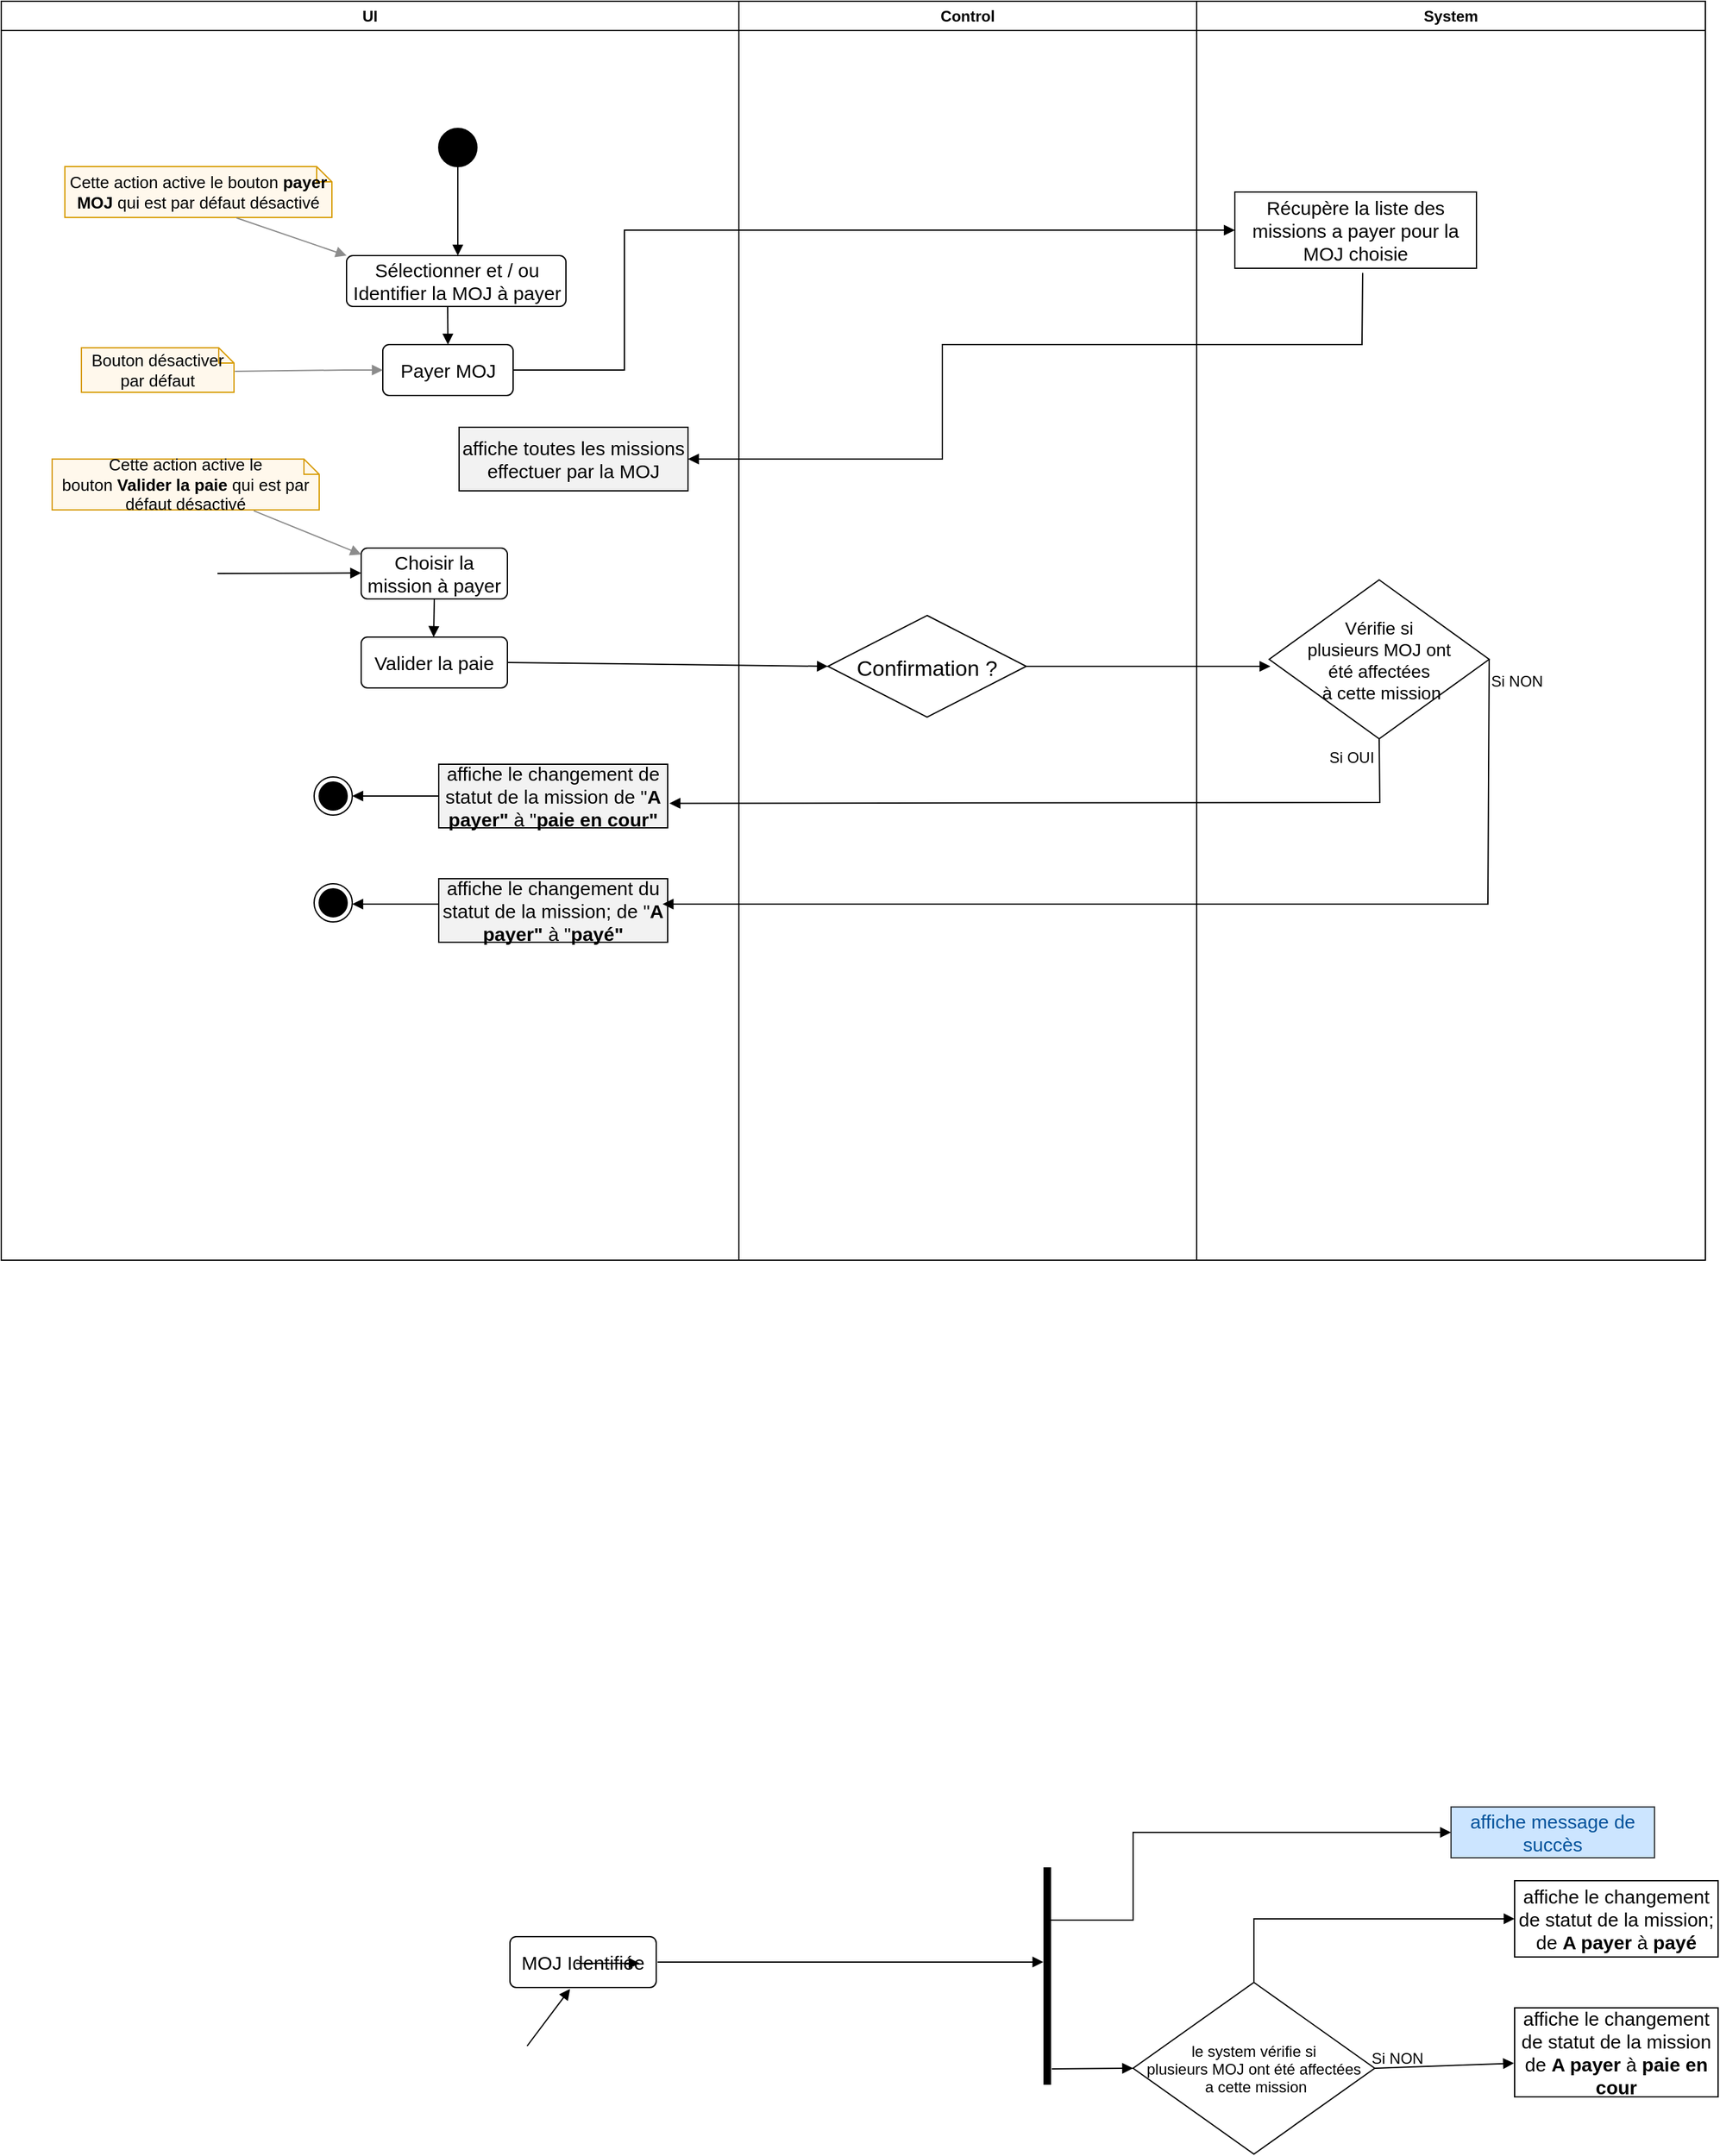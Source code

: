 <mxfile version="24.7.6">
  <diagram name="Page-1" id="VPbHjQ1BROzPNbz4NQ8p">
    <mxGraphModel dx="4136" dy="1355" grid="1" gridSize="10" guides="1" tooltips="1" connect="1" arrows="1" fold="1" page="1" pageScale="1" pageWidth="827" pageHeight="1169" math="0" shadow="0">
      <root>
        <mxCell id="0" />
        <mxCell id="1" parent="0" />
        <mxCell id="opNE-5nycYlDy_cOUBMx-29" value="UI" style="swimlane;whiteSpace=wrap;html=1;strokeColor=default;" vertex="1" parent="1">
          <mxGeometry x="-890" y="50" width="580" height="990" as="geometry" />
        </mxCell>
        <mxCell id="opNE-5nycYlDy_cOUBMx-30" value="" style="ellipse;fillColor=strokeColor;html=1;" vertex="1" parent="opNE-5nycYlDy_cOUBMx-29">
          <mxGeometry x="344" y="100" width="30" height="30" as="geometry" />
        </mxCell>
        <mxCell id="opNE-5nycYlDy_cOUBMx-31" value="" style="html=1;verticalAlign=bottom;labelBackgroundColor=none;endArrow=block;endFill=1;rounded=0;exitX=0.5;exitY=1;exitDx=0;exitDy=0;" edge="1" parent="opNE-5nycYlDy_cOUBMx-29" source="opNE-5nycYlDy_cOUBMx-30">
          <mxGeometry width="160" relative="1" as="geometry">
            <mxPoint x="344" y="270" as="sourcePoint" />
            <mxPoint x="359" y="200" as="targetPoint" />
          </mxGeometry>
        </mxCell>
        <mxCell id="opNE-5nycYlDy_cOUBMx-32" value="&lt;font style=&quot;font-size: 15px;&quot;&gt;Payer MOJ&lt;/font&gt;" style="html=1;align=center;verticalAlign=middle;rounded=1;absoluteArcSize=1;arcSize=10;dashed=0;whiteSpace=wrap;" vertex="1" parent="opNE-5nycYlDy_cOUBMx-29">
          <mxGeometry x="300" y="270" width="102.5" height="40" as="geometry" />
        </mxCell>
        <mxCell id="opNE-5nycYlDy_cOUBMx-33" value="&lt;font style=&quot;font-size: 15px;&quot;&gt;Sélectionner et / ou Identifier la MOJ à payer&lt;/font&gt;" style="html=1;align=center;verticalAlign=middle;rounded=1;absoluteArcSize=1;arcSize=10;dashed=0;whiteSpace=wrap;" vertex="1" parent="opNE-5nycYlDy_cOUBMx-29">
          <mxGeometry x="271.5" y="200" width="172.5" height="40" as="geometry" />
        </mxCell>
        <mxCell id="opNE-5nycYlDy_cOUBMx-36" value="&lt;font style=&quot;font-size: 15px;&quot;&gt;Choisir la mission à payer&lt;/font&gt;" style="html=1;align=center;verticalAlign=middle;rounded=1;absoluteArcSize=1;arcSize=10;dashed=0;whiteSpace=wrap;" vertex="1" parent="opNE-5nycYlDy_cOUBMx-29">
          <mxGeometry x="283" y="430" width="115" height="40" as="geometry" />
        </mxCell>
        <mxCell id="opNE-5nycYlDy_cOUBMx-66" value="&lt;font style=&quot;font-size: 13px;&quot;&gt;Bouton désactiver par défaut&lt;/font&gt;" style="shape=note2;boundedLbl=1;whiteSpace=wrap;html=1;size=12;verticalAlign=middle;align=center;fillColor=#FFF2D9;strokeColor=#d79b00;fillOpacity=50;" vertex="1" parent="opNE-5nycYlDy_cOUBMx-29">
          <mxGeometry x="63" y="272.5" width="120" height="35" as="geometry" />
        </mxCell>
        <mxCell id="opNE-5nycYlDy_cOUBMx-67" value="&lt;font style=&quot;font-size: 13px;&quot;&gt;Cette action active le bouton&amp;nbsp;&lt;b style=&quot;&quot;&gt;payer MOJ &lt;/b&gt;qui est par défaut désactivé&lt;/font&gt;" style="shape=note2;boundedLbl=1;whiteSpace=wrap;html=1;size=12;verticalAlign=middle;align=center;fillColor=#FFF2D9;strokeColor=#D79B00;fillOpacity=50;" vertex="1" parent="opNE-5nycYlDy_cOUBMx-29">
          <mxGeometry x="50" y="130" width="210" height="40" as="geometry" />
        </mxCell>
        <mxCell id="opNE-5nycYlDy_cOUBMx-68" value="&lt;span style=&quot;font-size: 15px;&quot;&gt;affiche toutes les missions effectuer par la MOJ&lt;/span&gt;" style="html=1;align=center;verticalAlign=middle;dashed=0;whiteSpace=wrap;fillColor=#F2F2F2;" vertex="1" parent="opNE-5nycYlDy_cOUBMx-29">
          <mxGeometry x="360" y="335" width="180" height="50" as="geometry" />
        </mxCell>
        <mxCell id="opNE-5nycYlDy_cOUBMx-62" value="" style="html=1;verticalAlign=bottom;labelBackgroundColor=none;endArrow=block;endFill=1;rounded=0;entryX=0.5;entryY=0;entryDx=0;entryDy=0;" edge="1" parent="opNE-5nycYlDy_cOUBMx-29" target="opNE-5nycYlDy_cOUBMx-32">
          <mxGeometry width="160" relative="1" as="geometry">
            <mxPoint x="351" y="240" as="sourcePoint" />
            <mxPoint x="187" y="290" as="targetPoint" />
          </mxGeometry>
        </mxCell>
        <mxCell id="opNE-5nycYlDy_cOUBMx-69" value="" style="html=1;verticalAlign=bottom;labelBackgroundColor=none;endArrow=block;endFill=1;rounded=0;exitX=0.643;exitY=1.009;exitDx=0;exitDy=0;exitPerimeter=0;entryX=0;entryY=0;entryDx=0;entryDy=0;fontColor=#990000;strokeColor=#8C8C8C;" edge="1" parent="opNE-5nycYlDy_cOUBMx-29" source="opNE-5nycYlDy_cOUBMx-67" target="opNE-5nycYlDy_cOUBMx-33">
          <mxGeometry width="160" relative="1" as="geometry">
            <mxPoint x="218.5" y="150" as="sourcePoint" />
            <mxPoint x="297.5" y="150" as="targetPoint" />
          </mxGeometry>
        </mxCell>
        <mxCell id="opNE-5nycYlDy_cOUBMx-71" value="" style="html=1;verticalAlign=bottom;labelBackgroundColor=none;endArrow=block;endFill=1;rounded=0;entryX=0;entryY=0.25;entryDx=0;entryDy=0;" edge="1" parent="opNE-5nycYlDy_cOUBMx-29">
          <mxGeometry width="160" relative="1" as="geometry">
            <mxPoint x="170" y="450" as="sourcePoint" />
            <mxPoint x="283" y="449.66" as="targetPoint" />
          </mxGeometry>
        </mxCell>
        <mxCell id="opNE-5nycYlDy_cOUBMx-76" value="&lt;font style=&quot;font-size: 13px;&quot;&gt;Cette action active le bouton&amp;nbsp;&lt;b&gt;Valider la paie&amp;nbsp;&lt;/b&gt;qui est par défaut désactivé&lt;/font&gt;" style="shape=note2;boundedLbl=1;whiteSpace=wrap;html=1;size=12;verticalAlign=middle;align=center;fillColor=#FFF2D9;strokeColor=#D79B00;fillOpacity=50;" vertex="1" parent="opNE-5nycYlDy_cOUBMx-29">
          <mxGeometry x="40" y="360" width="210" height="40" as="geometry" />
        </mxCell>
        <mxCell id="opNE-5nycYlDy_cOUBMx-77" value="" style="html=1;verticalAlign=bottom;labelBackgroundColor=none;endArrow=block;endFill=1;rounded=0;exitX=0.755;exitY=1.018;exitDx=0;exitDy=0;exitPerimeter=0;entryX=0;entryY=0;entryDx=0;entryDy=0;fontColor=#990000;strokeColor=#8C8C8C;" edge="1" parent="opNE-5nycYlDy_cOUBMx-29" source="opNE-5nycYlDy_cOUBMx-76">
          <mxGeometry width="160" relative="1" as="geometry">
            <mxPoint x="266" y="335" as="sourcePoint" />
            <mxPoint x="283" y="435" as="targetPoint" />
          </mxGeometry>
        </mxCell>
        <mxCell id="opNE-5nycYlDy_cOUBMx-78" value="" style="html=1;verticalAlign=bottom;labelBackgroundColor=none;endArrow=block;endFill=1;rounded=0;exitX=1.006;exitY=0.528;exitDx=0;exitDy=0;exitPerimeter=0;entryX=0;entryY=0.25;entryDx=0;entryDy=0;fontColor=#990000;strokeColor=#8C8C8C;" edge="1" parent="opNE-5nycYlDy_cOUBMx-29" source="opNE-5nycYlDy_cOUBMx-66">
          <mxGeometry width="160" relative="1" as="geometry">
            <mxPoint x="240" y="290" as="sourcePoint" />
            <mxPoint x="300.0" y="290.0" as="targetPoint" />
            <Array as="points">
              <mxPoint x="270" y="290" />
            </Array>
          </mxGeometry>
        </mxCell>
        <mxCell id="opNE-5nycYlDy_cOUBMx-81" value="&lt;font style=&quot;font-size: 15px;&quot;&gt;Valider la paie&lt;/font&gt;" style="html=1;align=center;verticalAlign=middle;rounded=1;absoluteArcSize=1;arcSize=10;dashed=0;whiteSpace=wrap;" vertex="1" parent="opNE-5nycYlDy_cOUBMx-29">
          <mxGeometry x="283" y="500" width="115" height="40" as="geometry" />
        </mxCell>
        <mxCell id="opNE-5nycYlDy_cOUBMx-82" value="" style="html=1;verticalAlign=bottom;labelBackgroundColor=none;endArrow=block;endFill=1;rounded=0;exitX=0.5;exitY=1;exitDx=0;exitDy=0;" edge="1" parent="opNE-5nycYlDy_cOUBMx-29" source="opNE-5nycYlDy_cOUBMx-36">
          <mxGeometry width="160" relative="1" as="geometry">
            <mxPoint x="211.5" y="550" as="sourcePoint" />
            <mxPoint x="340" y="500" as="targetPoint" />
          </mxGeometry>
        </mxCell>
        <mxCell id="opNE-5nycYlDy_cOUBMx-89" value="&lt;span style=&quot;font-size: 15px;&quot;&gt;affiche le changement de statut de la mission de &quot;&lt;/span&gt;&lt;b style=&quot;font-size: 15px;&quot;&gt;A payer&quot;&lt;/b&gt;&lt;span style=&quot;font-size: 15px;&quot;&gt;&amp;nbsp;à &quot;&lt;/span&gt;&lt;b style=&quot;font-size: 15px;&quot;&gt;paie en cour&quot;&lt;/b&gt;" style="html=1;align=center;verticalAlign=middle;dashed=0;whiteSpace=wrap;fillColor=#F2F2F2;" vertex="1" parent="opNE-5nycYlDy_cOUBMx-29">
          <mxGeometry x="344" y="600" width="180" height="50" as="geometry" />
        </mxCell>
        <mxCell id="opNE-5nycYlDy_cOUBMx-91" value="&lt;span style=&quot;font-size: 15px;&quot;&gt;affiche le changement du statut de la mission; de &quot;&lt;/span&gt;&lt;b style=&quot;font-size: 15px;&quot;&gt;A payer&quot;&lt;/b&gt;&lt;span style=&quot;font-size: 15px;&quot;&gt;&amp;nbsp;à &quot;&lt;/span&gt;&lt;b style=&quot;font-size: 15px;&quot;&gt;payé&quot;&lt;/b&gt;" style="html=1;align=center;verticalAlign=middle;dashed=0;whiteSpace=wrap;fillColor=#F2F2F2;" vertex="1" parent="opNE-5nycYlDy_cOUBMx-29">
          <mxGeometry x="344" y="690" width="180" height="50" as="geometry" />
        </mxCell>
        <mxCell id="opNE-5nycYlDy_cOUBMx-93" value="" style="ellipse;html=1;shape=endState;fillColor=strokeColor;" vertex="1" parent="opNE-5nycYlDy_cOUBMx-29">
          <mxGeometry x="246" y="610" width="30" height="30" as="geometry" />
        </mxCell>
        <mxCell id="opNE-5nycYlDy_cOUBMx-94" value="" style="ellipse;html=1;shape=endState;fillColor=strokeColor;" vertex="1" parent="opNE-5nycYlDy_cOUBMx-29">
          <mxGeometry x="246" y="694" width="30" height="30" as="geometry" />
        </mxCell>
        <mxCell id="opNE-5nycYlDy_cOUBMx-95" value="" style="html=1;verticalAlign=bottom;labelBackgroundColor=none;endArrow=block;endFill=1;rounded=0;entryX=1;entryY=0.5;entryDx=0;entryDy=0;" edge="1" parent="opNE-5nycYlDy_cOUBMx-29">
          <mxGeometry width="160" relative="1" as="geometry">
            <mxPoint x="344" y="625" as="sourcePoint" />
            <mxPoint x="276" y="625" as="targetPoint" />
          </mxGeometry>
        </mxCell>
        <mxCell id="opNE-5nycYlDy_cOUBMx-96" value="" style="html=1;verticalAlign=bottom;labelBackgroundColor=none;endArrow=block;endFill=1;rounded=0;entryX=1;entryY=0.5;entryDx=0;entryDy=0;" edge="1" parent="opNE-5nycYlDy_cOUBMx-29">
          <mxGeometry width="160" relative="1" as="geometry">
            <mxPoint x="344" y="710" as="sourcePoint" />
            <mxPoint x="276" y="710" as="targetPoint" />
          </mxGeometry>
        </mxCell>
        <mxCell id="opNE-5nycYlDy_cOUBMx-41" value="Control" style="swimlane;whiteSpace=wrap;html=1;" vertex="1" parent="1">
          <mxGeometry x="-310" y="50" width="360" height="990" as="geometry" />
        </mxCell>
        <mxCell id="opNE-5nycYlDy_cOUBMx-85" value="Confirmation ?" style="rhombus;fontSize=17;" vertex="1" parent="opNE-5nycYlDy_cOUBMx-41">
          <mxGeometry x="70" y="483" width="156" height="80" as="geometry" />
        </mxCell>
        <mxCell id="opNE-5nycYlDy_cOUBMx-44" value="System" style="swimlane;whiteSpace=wrap;html=1;" vertex="1" parent="1">
          <mxGeometry x="50" y="50" width="400" height="990" as="geometry" />
        </mxCell>
        <mxCell id="opNE-5nycYlDy_cOUBMx-45" value="&lt;span style=&quot;font-size: 15px;&quot;&gt;Récupère&amp;nbsp;&lt;/span&gt;&lt;span style=&quot;font-size: 15px;&quot;&gt;la liste des missions a payer pour la MOJ choisie&lt;/span&gt;" style="html=1;align=center;verticalAlign=middle;dashed=0;whiteSpace=wrap;fillColor=#FFFFFF;" vertex="1" parent="opNE-5nycYlDy_cOUBMx-44">
          <mxGeometry x="30" y="150" width="190" height="60" as="geometry" />
        </mxCell>
        <mxCell id="opNE-5nycYlDy_cOUBMx-70" value="" style="html=1;verticalAlign=bottom;labelBackgroundColor=none;endArrow=block;endFill=1;rounded=0;exitX=0.529;exitY=1.06;exitDx=0;exitDy=0;exitPerimeter=0;" edge="1" parent="opNE-5nycYlDy_cOUBMx-44" source="opNE-5nycYlDy_cOUBMx-45">
          <mxGeometry width="160" relative="1" as="geometry">
            <mxPoint x="40" y="279.66" as="sourcePoint" />
            <mxPoint x="-400" y="360" as="targetPoint" />
            <Array as="points">
              <mxPoint x="130" y="270" />
              <mxPoint x="-200" y="270" />
              <mxPoint x="-200" y="360" />
            </Array>
          </mxGeometry>
        </mxCell>
        <mxCell id="opNE-5nycYlDy_cOUBMx-83" value="Vérifie si&#xa;plusieurs MOJ ont&#xa;été affectées&#xa; à cette mission" style="rhombus;fontSize=14;" vertex="1" parent="opNE-5nycYlDy_cOUBMx-44">
          <mxGeometry x="57" y="455" width="173" height="125" as="geometry" />
        </mxCell>
        <mxCell id="opNE-5nycYlDy_cOUBMx-87" value="" style="html=1;verticalAlign=bottom;labelBackgroundColor=none;endArrow=block;endFill=1;rounded=0;entryX=0;entryY=0.5;entryDx=0;entryDy=0;" edge="1" parent="opNE-5nycYlDy_cOUBMx-44">
          <mxGeometry width="160" relative="1" as="geometry">
            <mxPoint x="-134" y="523" as="sourcePoint" />
            <mxPoint x="58" y="523" as="targetPoint" />
          </mxGeometry>
        </mxCell>
        <mxCell id="opNE-5nycYlDy_cOUBMx-43" value="Si OUI" style="text;html=1;align=center;verticalAlign=middle;whiteSpace=wrap;rounded=0;" vertex="1" parent="opNE-5nycYlDy_cOUBMx-44">
          <mxGeometry x="92" y="580" width="60" height="30" as="geometry" />
        </mxCell>
        <mxCell id="opNE-5nycYlDy_cOUBMx-92" value="Si NON" style="text;html=1;align=center;verticalAlign=middle;whiteSpace=wrap;rounded=0;" vertex="1" parent="opNE-5nycYlDy_cOUBMx-44">
          <mxGeometry x="222" y="520" width="60" height="30" as="geometry" />
        </mxCell>
        <mxCell id="opNE-5nycYlDy_cOUBMx-63" value="" style="html=1;verticalAlign=bottom;labelBackgroundColor=none;endArrow=block;endFill=1;rounded=0;entryX=0;entryY=0.5;entryDx=0;entryDy=0;exitX=1;exitY=0.5;exitDx=0;exitDy=0;" edge="1" parent="1" source="opNE-5nycYlDy_cOUBMx-32">
          <mxGeometry width="160" relative="1" as="geometry">
            <mxPoint x="-540" y="340" as="sourcePoint" />
            <mxPoint x="80" y="230" as="targetPoint" />
            <Array as="points">
              <mxPoint x="-400" y="340" />
              <mxPoint x="-400" y="230" />
            </Array>
          </mxGeometry>
        </mxCell>
        <mxCell id="opNE-5nycYlDy_cOUBMx-86" value="" style="html=1;verticalAlign=bottom;labelBackgroundColor=none;endArrow=block;endFill=1;rounded=0;entryX=0;entryY=0.5;entryDx=0;entryDy=0;exitX=1;exitY=0.5;exitDx=0;exitDy=0;" edge="1" parent="1" source="opNE-5nycYlDy_cOUBMx-81" target="opNE-5nycYlDy_cOUBMx-85">
          <mxGeometry width="160" relative="1" as="geometry">
            <mxPoint x="-591" y="571.66" as="sourcePoint" />
            <mxPoint x="-531" y="571.66" as="targetPoint" />
          </mxGeometry>
        </mxCell>
        <mxCell id="opNE-5nycYlDy_cOUBMx-37" value="&lt;font style=&quot;font-size: 15px;&quot;&gt;MOJ Identifiée&lt;/font&gt;" style="html=1;align=center;verticalAlign=middle;rounded=1;absoluteArcSize=1;arcSize=10;dashed=0;whiteSpace=wrap;" vertex="1" parent="1">
          <mxGeometry x="-490" y="1571.99" width="115" height="40" as="geometry" />
        </mxCell>
        <mxCell id="opNE-5nycYlDy_cOUBMx-39" value="" style="html=1;verticalAlign=bottom;labelBackgroundColor=none;endArrow=block;endFill=1;rounded=0;exitX=0;exitY=0;exitDx=53.5;exitDy=0;exitPerimeter=0;entryX=0.411;entryY=1.028;entryDx=0;entryDy=0;entryPerimeter=0;" edge="1" parent="1" target="opNE-5nycYlDy_cOUBMx-37">
          <mxGeometry width="160" relative="1" as="geometry">
            <mxPoint x="-476.5" y="1657.99" as="sourcePoint" />
            <mxPoint x="-380" y="1687.99" as="targetPoint" />
          </mxGeometry>
        </mxCell>
        <mxCell id="opNE-5nycYlDy_cOUBMx-40" value="" style="html=1;verticalAlign=bottom;labelBackgroundColor=none;endArrow=block;endFill=1;rounded=0;entryX=-0.109;entryY=0.435;entryDx=0;entryDy=0;entryPerimeter=0;" edge="1" parent="1" target="opNE-5nycYlDy_cOUBMx-51">
          <mxGeometry width="160" relative="1" as="geometry">
            <mxPoint x="-374" y="1591.99" as="sourcePoint" />
            <mxPoint x="-170" y="1595.49" as="targetPoint" />
            <Array as="points">
              <mxPoint x="-240" y="1591.99" />
            </Array>
          </mxGeometry>
        </mxCell>
        <mxCell id="opNE-5nycYlDy_cOUBMx-42" value="le system vérifie si&#xa;plusieurs MOJ ont été affectées&#xa; a cette mission" style="rhombus;" vertex="1" parent="1">
          <mxGeometry y="1607.99" width="190" height="135" as="geometry" />
        </mxCell>
        <mxCell id="opNE-5nycYlDy_cOUBMx-46" value="&lt;span style=&quot;font-size: 15px;&quot;&gt;&lt;font color=&quot;#00529b&quot;&gt;affiche message de succès&lt;/font&gt;&lt;/span&gt;" style="html=1;align=center;verticalAlign=middle;dashed=0;whiteSpace=wrap;fillColor=#cce5ff;strokeColor=#36393d;" vertex="1" parent="1">
          <mxGeometry x="250" y="1470" width="160" height="40" as="geometry" />
        </mxCell>
        <mxCell id="opNE-5nycYlDy_cOUBMx-47" value="&lt;font style=&quot;font-size: 15px;&quot;&gt;affiche le changement de statut de la mission; de &lt;b&gt;A payer&lt;/b&gt; à &lt;b&gt;payé&lt;/b&gt;&lt;/font&gt;" style="html=1;align=center;verticalAlign=middle;dashed=0;whiteSpace=wrap;fillColor=#FFFFFF;" vertex="1" parent="1">
          <mxGeometry x="300" y="1527.99" width="160" height="60" as="geometry" />
        </mxCell>
        <mxCell id="opNE-5nycYlDy_cOUBMx-48" value="&lt;font style=&quot;font-size: 15px;&quot;&gt;affiche le changement de statut de la mission de &lt;b&gt;A payer&lt;/b&gt; à &lt;b&gt;paie en cour&lt;/b&gt;&lt;/font&gt;" style="html=1;align=center;verticalAlign=middle;dashed=0;whiteSpace=wrap;fillColor=#FFFFFF;" vertex="1" parent="1">
          <mxGeometry x="300" y="1627.99" width="160" height="70" as="geometry" />
        </mxCell>
        <mxCell id="opNE-5nycYlDy_cOUBMx-50" value="" style="html=1;verticalAlign=bottom;labelBackgroundColor=none;endArrow=block;endFill=1;rounded=0;" edge="1" parent="1">
          <mxGeometry width="160" relative="1" as="geometry">
            <mxPoint x="-438" y="1592.99" as="sourcePoint" />
            <mxPoint x="-388" y="1592.99" as="targetPoint" />
          </mxGeometry>
        </mxCell>
        <mxCell id="opNE-5nycYlDy_cOUBMx-51" value="" style="html=1;points=[];perimeter=orthogonalPerimeter;fillColor=strokeColor;" vertex="1" parent="1">
          <mxGeometry x="-70" y="1517.99" width="5" height="170" as="geometry" />
        </mxCell>
        <mxCell id="opNE-5nycYlDy_cOUBMx-52" value="" style="html=1;verticalAlign=bottom;labelBackgroundColor=none;endArrow=block;endFill=1;rounded=0;entryX=0;entryY=0.5;entryDx=0;entryDy=0;" edge="1" parent="1" target="opNE-5nycYlDy_cOUBMx-46">
          <mxGeometry width="160" relative="1" as="geometry">
            <mxPoint x="-66" y="1558.99" as="sourcePoint" />
            <mxPoint x="327" y="1526" as="targetPoint" />
            <Array as="points">
              <mxPoint y="1558.99" />
              <mxPoint y="1489.99" />
              <mxPoint x="110" y="1489.99" />
            </Array>
          </mxGeometry>
        </mxCell>
        <mxCell id="opNE-5nycYlDy_cOUBMx-53" value="" style="html=1;verticalAlign=bottom;labelBackgroundColor=none;endArrow=block;endFill=1;rounded=0;entryX=0;entryY=0.5;entryDx=0;entryDy=0;exitX=0.5;exitY=0;exitDx=0;exitDy=0;" edge="1" parent="1" source="opNE-5nycYlDy_cOUBMx-42" target="opNE-5nycYlDy_cOUBMx-47">
          <mxGeometry width="160" relative="1" as="geometry">
            <mxPoint x="296.12" y="1529.544" as="sourcePoint" />
            <mxPoint x="460" y="1531.49" as="targetPoint" />
            <Array as="points">
              <mxPoint x="95" y="1557.99" />
              <mxPoint x="260" y="1557.99" />
            </Array>
          </mxGeometry>
        </mxCell>
        <mxCell id="opNE-5nycYlDy_cOUBMx-54" value="" style="html=1;verticalAlign=bottom;labelBackgroundColor=none;endArrow=block;endFill=1;rounded=0;entryX=0;entryY=0.5;entryDx=0;entryDy=0;" edge="1" parent="1" target="opNE-5nycYlDy_cOUBMx-42">
          <mxGeometry width="160" relative="1" as="geometry">
            <mxPoint x="-64" y="1675.99" as="sourcePoint" />
            <mxPoint y="1647.99" as="targetPoint" />
          </mxGeometry>
        </mxCell>
        <mxCell id="opNE-5nycYlDy_cOUBMx-55" value="" style="html=1;verticalAlign=bottom;labelBackgroundColor=none;endArrow=block;endFill=1;rounded=0;exitX=1;exitY=0.5;exitDx=0;exitDy=0;entryX=-0.003;entryY=0.622;entryDx=0;entryDy=0;entryPerimeter=0;" edge="1" parent="1" source="opNE-5nycYlDy_cOUBMx-42" target="opNE-5nycYlDy_cOUBMx-48">
          <mxGeometry width="160" relative="1" as="geometry">
            <mxPoint x="200" y="1717.99" as="sourcePoint" />
            <mxPoint x="360" y="1717.99" as="targetPoint" />
          </mxGeometry>
        </mxCell>
        <mxCell id="opNE-5nycYlDy_cOUBMx-56" value="Si NON" style="text;html=1;align=center;verticalAlign=middle;whiteSpace=wrap;rounded=0;" vertex="1" parent="1">
          <mxGeometry x="178" y="1652.99" width="60" height="30" as="geometry" />
        </mxCell>
        <mxCell id="opNE-5nycYlDy_cOUBMx-88" value="" style="html=1;verticalAlign=bottom;labelBackgroundColor=none;endArrow=block;endFill=1;rounded=0;entryX=1.008;entryY=0.615;entryDx=0;entryDy=0;exitX=0.5;exitY=1;exitDx=0;exitDy=0;entryPerimeter=0;" edge="1" parent="1" source="opNE-5nycYlDy_cOUBMx-83" target="opNE-5nycYlDy_cOUBMx-89">
          <mxGeometry width="160" relative="1" as="geometry">
            <mxPoint x="-66" y="680" as="sourcePoint" />
            <mxPoint x="126" y="680" as="targetPoint" />
            <Array as="points">
              <mxPoint x="194" y="680" />
            </Array>
          </mxGeometry>
        </mxCell>
        <mxCell id="opNE-5nycYlDy_cOUBMx-90" value="" style="html=1;verticalAlign=bottom;labelBackgroundColor=none;endArrow=block;endFill=1;rounded=0;exitX=1;exitY=0.5;exitDx=0;exitDy=0;entryX=0.978;entryY=0.4;entryDx=0;entryDy=0;entryPerimeter=0;" edge="1" parent="1" source="opNE-5nycYlDy_cOUBMx-83" target="opNE-5nycYlDy_cOUBMx-91">
          <mxGeometry width="160" relative="1" as="geometry">
            <mxPoint x="280" y="700" as="sourcePoint" />
            <mxPoint x="-360" y="760" as="targetPoint" />
            <Array as="points">
              <mxPoint x="279" y="760" />
            </Array>
          </mxGeometry>
        </mxCell>
      </root>
    </mxGraphModel>
  </diagram>
</mxfile>
